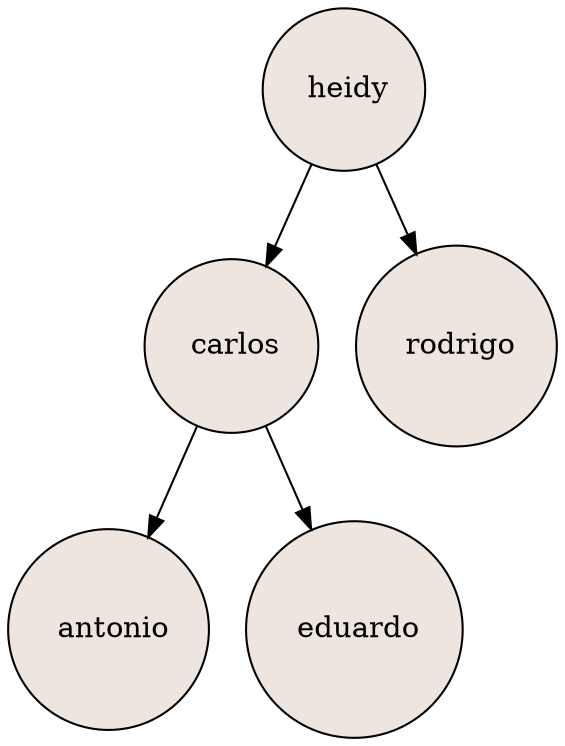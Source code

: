 digraph grafica{
rankdir=TB;
node [shape = circle, style=filled, fillcolor=seashell2];
nodoheidy [ label = " heidy"];
nodocarlos [ label = " carlos"];
nodoantonio [ label = " antonio"];
nodoeduardo [ label = " eduardo"];
nodorodrigo [ label = " rodrigo"];
nodoheidy: c0->nodocarlos;
nodoheidy: c1->nodorodrigo;
nodocarlos: c0->nodoantonio;
nodocarlos: c1->nodoeduardo;
}
